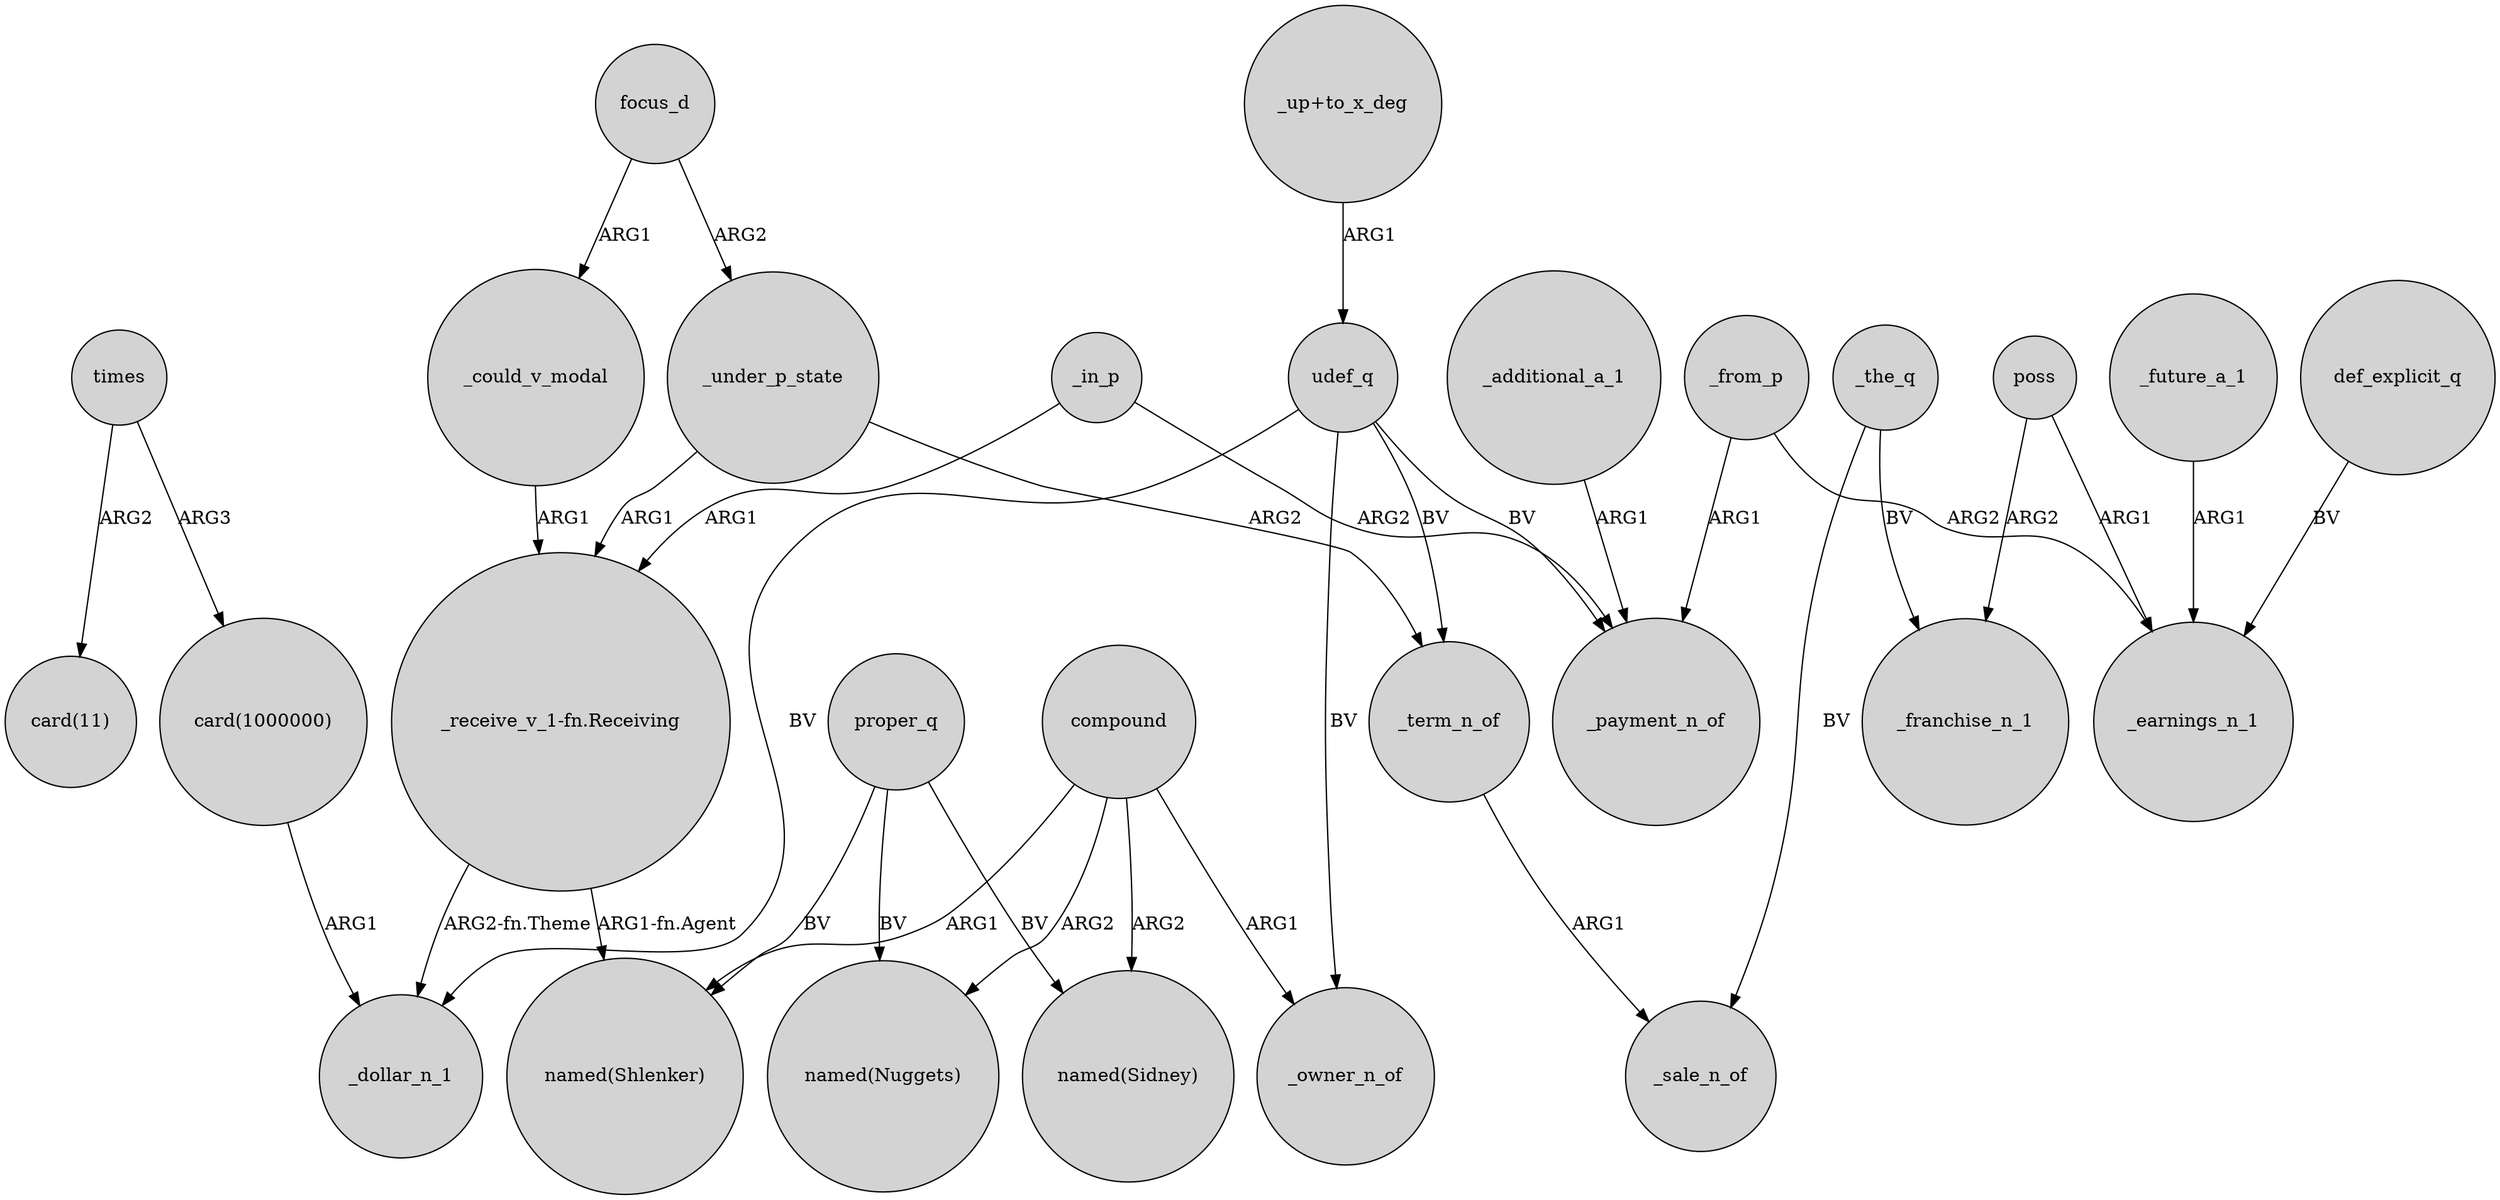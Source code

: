 digraph {
	node [shape=circle style=filled]
	"card(1000000)" -> _dollar_n_1 [label=ARG1]
	_in_p -> _payment_n_of [label=ARG2]
	proper_q -> "named(Sidney)" [label=BV]
	"_up+to_x_deg" -> udef_q [label=ARG1]
	compound -> "named(Nuggets)" [label=ARG2]
	_from_p -> _payment_n_of [label=ARG1]
	"_receive_v_1-fn.Receiving" -> "named(Shlenker)" [label="ARG1-fn.Agent"]
	_under_p_state -> "_receive_v_1-fn.Receiving" [label=ARG1]
	focus_d -> _could_v_modal [label=ARG1]
	_from_p -> _earnings_n_1 [label=ARG2]
	_future_a_1 -> _earnings_n_1 [label=ARG1]
	proper_q -> "named(Shlenker)" [label=BV]
	"_receive_v_1-fn.Receiving" -> _dollar_n_1 [label="ARG2-fn.Theme"]
	_under_p_state -> _term_n_of [label=ARG2]
	udef_q -> _payment_n_of [label=BV]
	_term_n_of -> _sale_n_of [label=ARG1]
	_the_q -> _sale_n_of [label=BV]
	proper_q -> "named(Nuggets)" [label=BV]
	times -> "card(1000000)" [label=ARG3]
	_additional_a_1 -> _payment_n_of [label=ARG1]
	_could_v_modal -> "_receive_v_1-fn.Receiving" [label=ARG1]
	udef_q -> _term_n_of [label=BV]
	_the_q -> _franchise_n_1 [label=BV]
	poss -> _franchise_n_1 [label=ARG2]
	compound -> "named(Sidney)" [label=ARG2]
	_in_p -> "_receive_v_1-fn.Receiving" [label=ARG1]
	udef_q -> _owner_n_of [label=BV]
	poss -> _earnings_n_1 [label=ARG1]
	compound -> "named(Shlenker)" [label=ARG1]
	def_explicit_q -> _earnings_n_1 [label=BV]
	compound -> _owner_n_of [label=ARG1]
	focus_d -> _under_p_state [label=ARG2]
	udef_q -> _dollar_n_1 [label=BV]
	times -> "card(11)" [label=ARG2]
}
